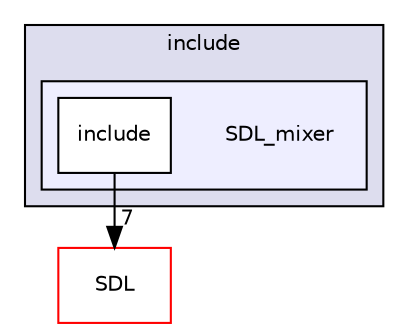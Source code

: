 digraph "include/SDL_mixer" {
  compound=true
  node [ fontsize="10", fontname="Helvetica"];
  edge [ labelfontsize="10", labelfontname="Helvetica"];
  subgraph clusterdir_d44c64559bbebec7f509842c48db8b23 {
    graph [ bgcolor="#ddddee", pencolor="black", label="include" fontname="Helvetica", fontsize="10", URL="dir_d44c64559bbebec7f509842c48db8b23.html"]
  subgraph clusterdir_08f4c3bd02e0afc66d49fdc02357d0dd {
    graph [ bgcolor="#eeeeff", pencolor="black", label="" URL="dir_08f4c3bd02e0afc66d49fdc02357d0dd.html"];
    dir_08f4c3bd02e0afc66d49fdc02357d0dd [shape=plaintext label="SDL_mixer"];
    dir_5f304b850d46e1e4e7b5e6071f44d74c [shape=box label="include" color="black" fillcolor="white" style="filled" URL="dir_5f304b850d46e1e4e7b5e6071f44d74c.html"];
  }
  }
  dir_bb71c587d4eee030bda30f2f35ebd6b7 [shape=box label="SDL" fillcolor="white" style="filled" color="red" URL="dir_bb71c587d4eee030bda30f2f35ebd6b7.html"];
  dir_5f304b850d46e1e4e7b5e6071f44d74c->dir_bb71c587d4eee030bda30f2f35ebd6b7 [headlabel="7", labeldistance=1.5 headhref="dir_000015_000012.html"];
}
